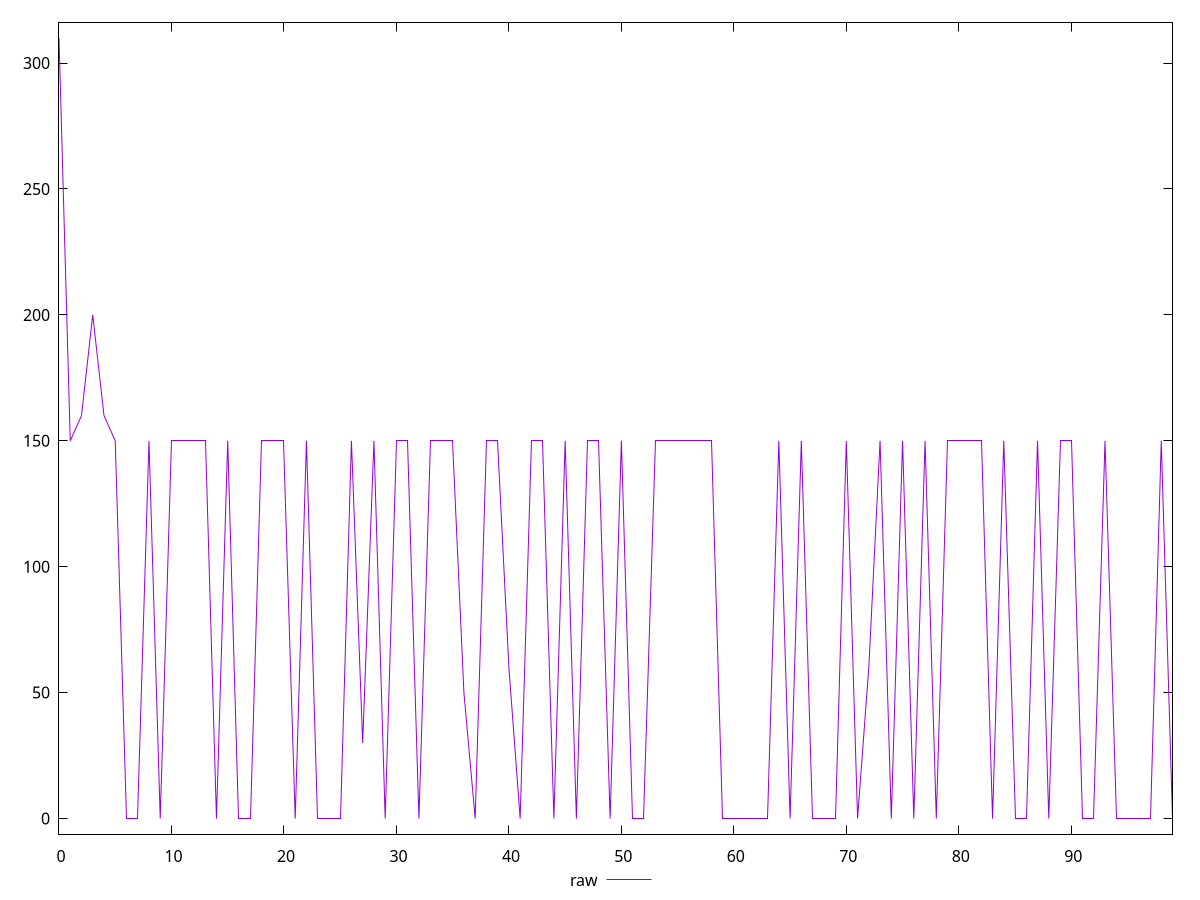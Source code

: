 reset

$raw <<EOF
0 310
1 150
2 160
3 200
4 160
5 150
6 0
7 0
8 150
9 0
10 150
11 150
12 150
13 150
14 0
15 150
16 0
17 0
18 150
19 150
20 150
21 0
22 150
23 0
24 0
25 0
26 150
27 30
28 150
29 0
30 150
31 150
32 0
33 150
34 150
35 150
36 50
37 0
38 150
39 150
40 60
41 0
42 150
43 150
44 0
45 150
46 0
47 150
48 150
49 0
50 150
51 0
52 0
53 150
54 150
55 150
56 150
57 150
58 150
59 0
60 0
61 0
62 0
63 0
64 150
65 0
66 150
67 0
68 0
69 0
70 150
71 0
72 60
73 150
74 0
75 150
76 0
77 150
78 0
79 150
80 150
81 150
82 150
83 0
84 150
85 0
86 0
87 150
88 0
89 150
90 150
91 0
92 0
93 150
94 0
95 0
96 0
97 0
98 150
99 0
EOF

set key outside below
set xrange [0:99]
set yrange [-6.2:316.2]
set trange [-6.2:316.2]
set terminal svg size 640, 500 enhanced background rgb 'white'
set output "report_00017_2021-02-10T15-08-03.406Z/unused-css-rules/samples/pages+cached/raw/values.svg"

plot $raw title "raw" with line

reset

